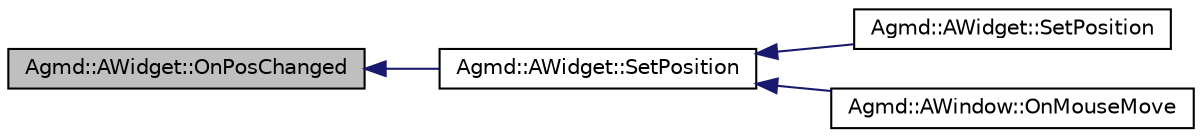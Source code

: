 digraph "Agmd::AWidget::OnPosChanged"
{
  edge [fontname="Helvetica",fontsize="10",labelfontname="Helvetica",labelfontsize="10"];
  node [fontname="Helvetica",fontsize="10",shape=record];
  rankdir="LR";
  Node1 [label="Agmd::AWidget::OnPosChanged",height=0.2,width=0.4,color="black", fillcolor="grey75", style="filled" fontcolor="black"];
  Node1 -> Node2 [dir="back",color="midnightblue",fontsize="10",style="solid",fontname="Helvetica"];
  Node2 [label="Agmd::AWidget::SetPosition",height=0.2,width=0.4,color="black", fillcolor="white", style="filled",URL="$class_agmd_1_1_a_widget.html#a5c2ae107009f4f500b61fb398c689a5c"];
  Node2 -> Node3 [dir="back",color="midnightblue",fontsize="10",style="solid",fontname="Helvetica"];
  Node3 [label="Agmd::AWidget::SetPosition",height=0.2,width=0.4,color="black", fillcolor="white", style="filled",URL="$class_agmd_1_1_a_widget.html#a20015a8f274ab7d6316914a4574826ff"];
  Node2 -> Node4 [dir="back",color="midnightblue",fontsize="10",style="solid",fontname="Helvetica"];
  Node4 [label="Agmd::AWindow::OnMouseMove",height=0.2,width=0.4,color="black", fillcolor="white", style="filled",URL="$class_agmd_1_1_a_window.html#ad60525d3f2ca3b5447612d5e2baefacb"];
}

